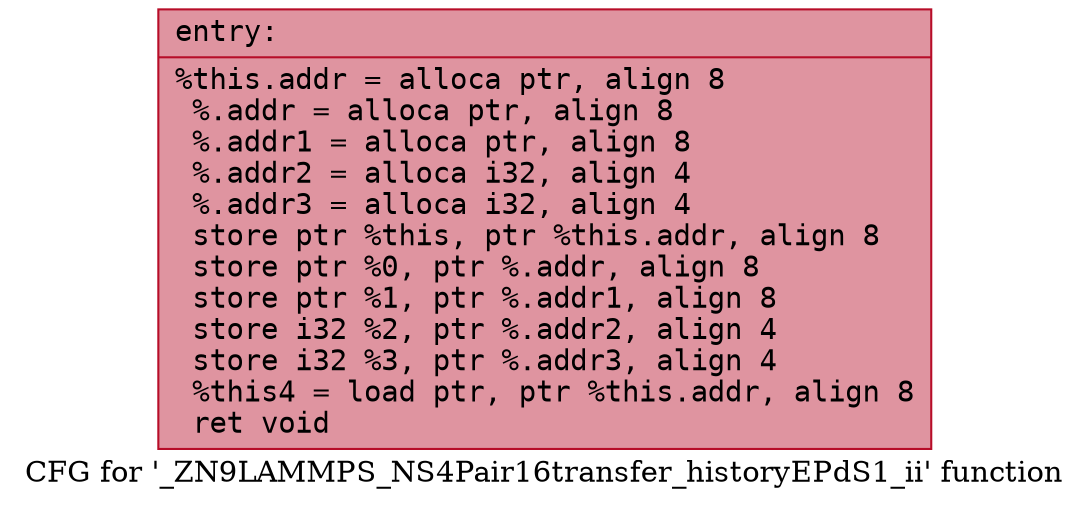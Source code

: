 digraph "CFG for '_ZN9LAMMPS_NS4Pair16transfer_historyEPdS1_ii' function" {
	label="CFG for '_ZN9LAMMPS_NS4Pair16transfer_historyEPdS1_ii' function";

	Node0x55f528d605b0 [shape=record,color="#b70d28ff", style=filled, fillcolor="#b70d2870" fontname="Courier",label="{entry:\l|  %this.addr = alloca ptr, align 8\l  %.addr = alloca ptr, align 8\l  %.addr1 = alloca ptr, align 8\l  %.addr2 = alloca i32, align 4\l  %.addr3 = alloca i32, align 4\l  store ptr %this, ptr %this.addr, align 8\l  store ptr %0, ptr %.addr, align 8\l  store ptr %1, ptr %.addr1, align 8\l  store i32 %2, ptr %.addr2, align 4\l  store i32 %3, ptr %.addr3, align 4\l  %this4 = load ptr, ptr %this.addr, align 8\l  ret void\l}"];
}
